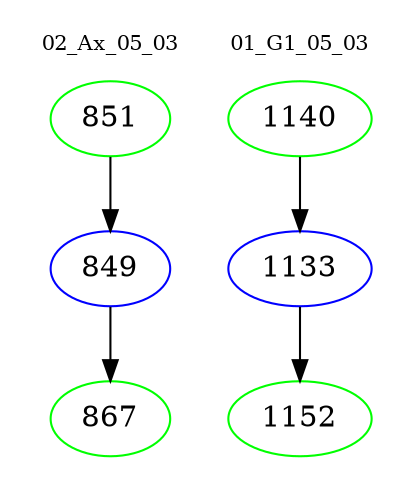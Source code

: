 digraph{
subgraph cluster_0 {
color = white
label = "02_Ax_05_03";
fontsize=10;
T0_851 [label="851", color="green"]
T0_851 -> T0_849 [color="black"]
T0_849 [label="849", color="blue"]
T0_849 -> T0_867 [color="black"]
T0_867 [label="867", color="green"]
}
subgraph cluster_1 {
color = white
label = "01_G1_05_03";
fontsize=10;
T1_1140 [label="1140", color="green"]
T1_1140 -> T1_1133 [color="black"]
T1_1133 [label="1133", color="blue"]
T1_1133 -> T1_1152 [color="black"]
T1_1152 [label="1152", color="green"]
}
}
